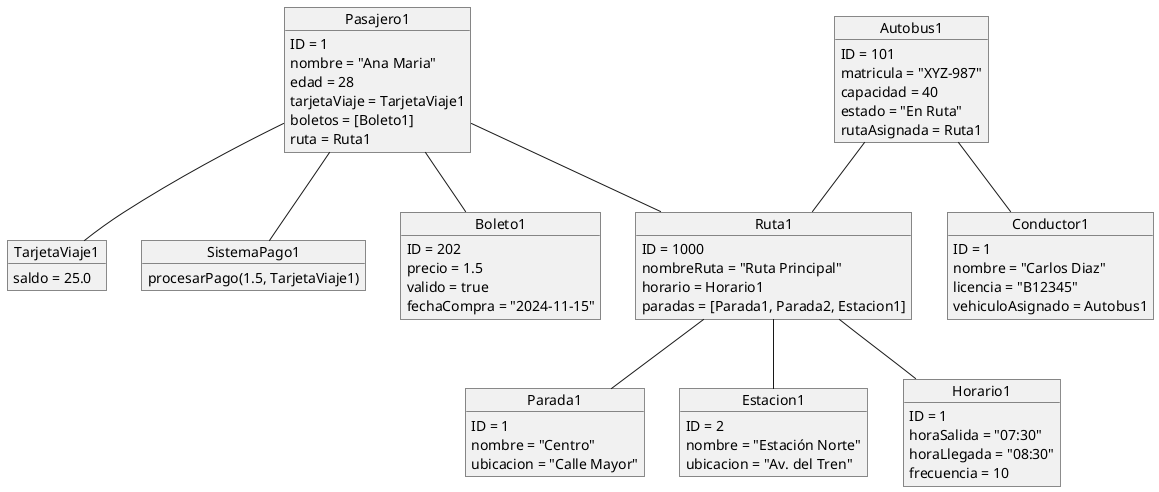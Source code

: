 @startuml
object Pasajero1 {
    ID = 1
    nombre = "Ana Maria"
    edad = 28
    tarjetaViaje = TarjetaViaje1
    boletos = [Boleto1]
    ruta = Ruta1
}

object TarjetaViaje1 {
    saldo = 25.0
}

object SistemaPago1 {
    procesarPago(1.5, TarjetaViaje1)
}

object Conductor1 {
    ID = 1
    nombre = "Carlos Diaz"
    licencia = "B12345"
    vehiculoAsignado = Autobus1
}

object Autobus1 {
    ID = 101
    matricula = "XYZ-987"
    capacidad = 40
    estado = "En Ruta"
    rutaAsignada = Ruta1
}

object Ruta1 {
    ID = 1000
    nombreRuta = "Ruta Principal"
    horario = Horario1
    paradas = [Parada1, Parada2, Estacion1]
}

object Parada1 {
    ID = 1
    nombre = "Centro"
    ubicacion = "Calle Mayor"
}

object Estacion1 {
    ID = 2
    nombre = "Estación Norte"
    ubicacion = "Av. del Tren"
}

object Horario1 {
    ID = 1
    horaSalida = "07:30"
    horaLlegada = "08:30"
    frecuencia = 10
}

object Boleto1 {
    ID = 202
    precio = 1.5
    valido = true
    fechaCompra = "2024-11-15"
}

Pasajero1 -- TarjetaViaje1
Pasajero1 -- Boleto1
Pasajero1 -- SistemaPago1
Pasajero1 -- Ruta1
Autobus1 -- Conductor1
Autobus1 -- Ruta1
Ruta1 -- Parada1
Ruta1 -- Estacion1
Ruta1 -- Horario1
@enduml
